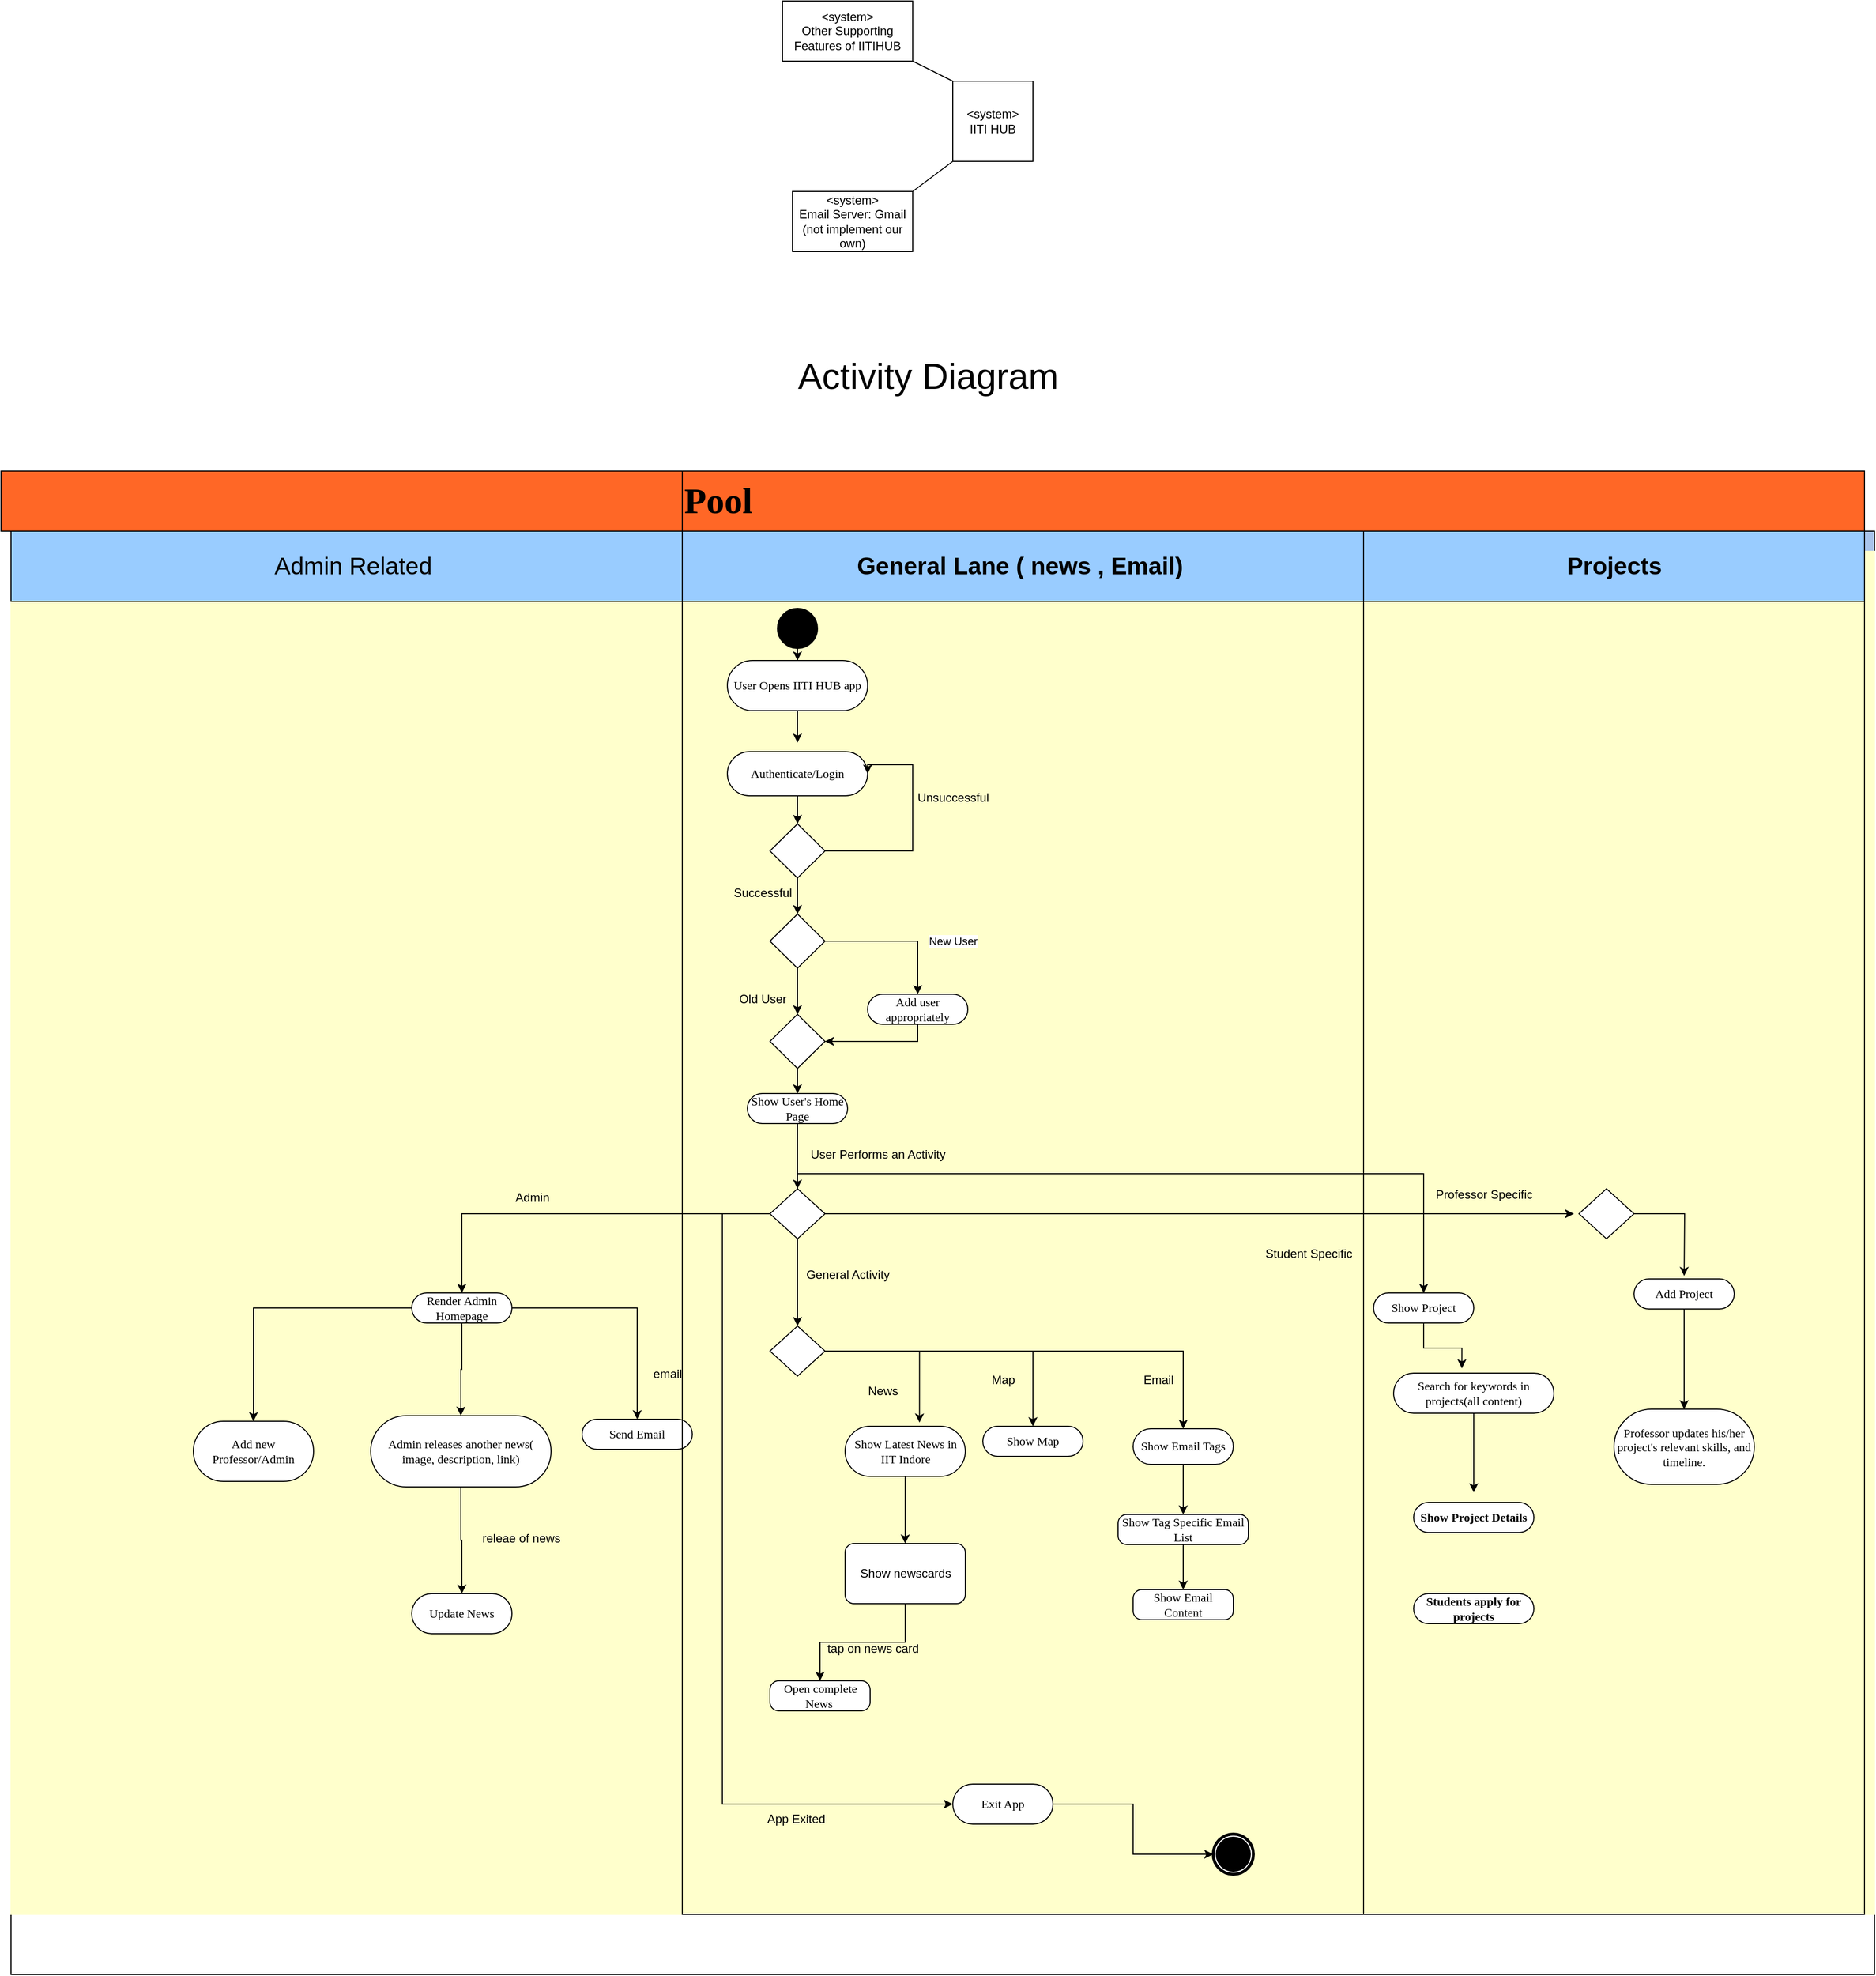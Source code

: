 <mxfile version="21.2.1" type="github">
  <diagram name="Page-1" id="0783ab3e-0a74-02c8-0abd-f7b4e66b4bec">
    <mxGraphModel dx="5510" dy="3120" grid="1" gridSize="10" guides="1" tooltips="1" connect="1" arrows="1" fold="1" page="1" pageScale="1" pageWidth="850" pageHeight="1100" background="none" math="0" shadow="0">
      <root>
        <mxCell id="0" />
        <mxCell id="1" parent="0" />
        <mxCell id="OMoWTiOt0C33IlhXWpdB-68" value="Admin Related" style="swimlane;html=1;startSize=40;fillColor=#A9C4EB;" parent="1" vertex="1">
          <mxGeometry x="-590" y="-30" width="1860" height="1440" as="geometry" />
        </mxCell>
        <mxCell id="_JjCswE3nax4ZnQs1jWd-2" value="" style="rounded=0;whiteSpace=wrap;html=1;strokeColor=#FFFFCC;fillColor=#FFFFCC;" vertex="1" parent="OMoWTiOt0C33IlhXWpdB-68">
          <mxGeometry y="20" width="1860" height="1360" as="geometry" />
        </mxCell>
        <mxCell id="OMoWTiOt0C33IlhXWpdB-113" style="edgeStyle=orthogonalEdgeStyle;rounded=0;orthogonalLoop=1;jettySize=auto;html=1;entryX=0.5;entryY=0;entryDx=0;entryDy=0;" parent="OMoWTiOt0C33IlhXWpdB-68" source="DP1_wo8riHDdqW7WoeD3-12" target="OMoWTiOt0C33IlhXWpdB-112" edge="1">
          <mxGeometry relative="1" as="geometry" />
        </mxCell>
        <mxCell id="OMoWTiOt0C33IlhXWpdB-344" style="edgeStyle=orthogonalEdgeStyle;rounded=0;orthogonalLoop=1;jettySize=auto;html=1;entryX=0.5;entryY=0;entryDx=0;entryDy=0;" parent="OMoWTiOt0C33IlhXWpdB-68" source="DP1_wo8riHDdqW7WoeD3-12" target="OMoWTiOt0C33IlhXWpdB-87" edge="1">
          <mxGeometry relative="1" as="geometry" />
        </mxCell>
        <mxCell id="OMoWTiOt0C33IlhXWpdB-345" style="edgeStyle=orthogonalEdgeStyle;rounded=0;orthogonalLoop=1;jettySize=auto;html=1;entryX=0.5;entryY=0;entryDx=0;entryDy=0;" parent="OMoWTiOt0C33IlhXWpdB-68" source="DP1_wo8riHDdqW7WoeD3-12" target="1c1d494c118603dd-7" edge="1">
          <mxGeometry relative="1" as="geometry" />
        </mxCell>
        <mxCell id="DP1_wo8riHDdqW7WoeD3-12" value="Render Admin Homepage" style="rounded=1;whiteSpace=wrap;html=1;shadow=0;comic=0;labelBackgroundColor=none;strokeWidth=1;fontFamily=Verdana;fontSize=12;align=center;arcSize=50;" parent="OMoWTiOt0C33IlhXWpdB-68" vertex="1">
          <mxGeometry x="400" y="760" width="100" height="30" as="geometry" />
        </mxCell>
        <mxCell id="OMoWTiOt0C33IlhXWpdB-38" value="Admin&lt;br&gt;" style="text;html=1;align=center;verticalAlign=middle;resizable=0;points=[];autosize=1;strokeColor=none;fillColor=none;" parent="OMoWTiOt0C33IlhXWpdB-68" vertex="1">
          <mxGeometry x="490" y="650" width="60" height="30" as="geometry" />
        </mxCell>
        <mxCell id="OMoWTiOt0C33IlhXWpdB-347" style="edgeStyle=orthogonalEdgeStyle;rounded=0;orthogonalLoop=1;jettySize=auto;html=1;entryX=0.5;entryY=0;entryDx=0;entryDy=0;" parent="OMoWTiOt0C33IlhXWpdB-68" source="1c1d494c118603dd-7" target="OMoWTiOt0C33IlhXWpdB-95" edge="1">
          <mxGeometry relative="1" as="geometry" />
        </mxCell>
        <mxCell id="1c1d494c118603dd-7" value="Admin releases another news( image, description, link)" style="rounded=1;whiteSpace=wrap;html=1;shadow=0;comic=0;labelBackgroundColor=none;strokeWidth=1;fontFamily=Verdana;fontSize=12;align=center;arcSize=50;" parent="OMoWTiOt0C33IlhXWpdB-68" vertex="1">
          <mxGeometry x="359" y="882.5" width="180" height="71" as="geometry" />
        </mxCell>
        <mxCell id="OMoWTiOt0C33IlhXWpdB-87" value="Add new Professor/Admin" style="rounded=1;whiteSpace=wrap;html=1;fontFamily=Verdana;shadow=0;comic=0;labelBackgroundColor=none;strokeWidth=1;arcSize=50;" parent="OMoWTiOt0C33IlhXWpdB-68" vertex="1">
          <mxGeometry x="182" y="888" width="120" height="60" as="geometry" />
        </mxCell>
        <mxCell id="OMoWTiOt0C33IlhXWpdB-111" value="email" style="text;html=1;align=center;verticalAlign=middle;resizable=0;points=[];autosize=1;strokeColor=none;fillColor=none;" parent="OMoWTiOt0C33IlhXWpdB-68" vertex="1">
          <mxGeometry x="630" y="826" width="50" height="30" as="geometry" />
        </mxCell>
        <mxCell id="OMoWTiOt0C33IlhXWpdB-112" value="Send Email" style="rounded=1;whiteSpace=wrap;html=1;shadow=0;comic=0;labelBackgroundColor=none;strokeWidth=1;fontFamily=Verdana;fontSize=12;align=center;arcSize=50;" parent="OMoWTiOt0C33IlhXWpdB-68" vertex="1">
          <mxGeometry x="570" y="886" width="110" height="30" as="geometry" />
        </mxCell>
        <mxCell id="OMoWTiOt0C33IlhXWpdB-95" value="Update News" style="rounded=1;whiteSpace=wrap;html=1;shadow=0;comic=0;labelBackgroundColor=none;strokeWidth=1;fontFamily=Verdana;fontSize=12;align=center;arcSize=50;" parent="OMoWTiOt0C33IlhXWpdB-68" vertex="1">
          <mxGeometry x="400" y="1060" width="100" height="40" as="geometry" />
        </mxCell>
        <mxCell id="OMoWTiOt0C33IlhXWpdB-93" value="releae of news" style="text;html=1;align=center;verticalAlign=middle;resizable=0;points=[];autosize=1;strokeColor=none;fillColor=none;" parent="OMoWTiOt0C33IlhXWpdB-68" vertex="1">
          <mxGeometry x="459" y="990" width="100" height="30" as="geometry" />
        </mxCell>
        <mxCell id="_JjCswE3nax4ZnQs1jWd-3" value="&lt;font style=&quot;font-size: 24px;&quot;&gt;Admin Related&amp;nbsp;&lt;/font&gt;" style="rounded=0;whiteSpace=wrap;html=1;fillColor=#99CCFF;" vertex="1" parent="OMoWTiOt0C33IlhXWpdB-68">
          <mxGeometry width="690" height="70" as="geometry" />
        </mxCell>
        <mxCell id="1c1d494c118603dd-19" value="Exit App" style="rounded=1;whiteSpace=wrap;html=1;shadow=0;comic=0;labelBackgroundColor=none;strokeWidth=1;fontFamily=Verdana;fontSize=12;align=center;arcSize=50;" parent="OMoWTiOt0C33IlhXWpdB-68" vertex="1">
          <mxGeometry x="940" y="1250" width="100" height="40" as="geometry" />
        </mxCell>
        <mxCell id="_JjCswE3nax4ZnQs1jWd-6" value="App Exited&amp;nbsp;" style="text;html=1;align=center;verticalAlign=middle;resizable=0;points=[];autosize=1;strokeColor=none;fillColor=none;" vertex="1" parent="OMoWTiOt0C33IlhXWpdB-68">
          <mxGeometry x="745" y="1270" width="80" height="30" as="geometry" />
        </mxCell>
        <mxCell id="1c1d494c118603dd-1" value="&lt;font style=&quot;font-size: 36px;&quot;&gt;Pool&lt;/font&gt;" style="swimlane;html=1;childLayout=stackLayout;startSize=60;rounded=0;shadow=0;comic=0;labelBackgroundColor=none;strokeWidth=1;fontFamily=Verdana;fontSize=12;align=left;fillColor=#FF6726;" parent="1" vertex="1">
          <mxGeometry x="80" y="-90" width="1180" height="1440" as="geometry" />
        </mxCell>
        <mxCell id="OMoWTiOt0C33IlhXWpdB-260" style="edgeStyle=orthogonalEdgeStyle;rounded=0;orthogonalLoop=1;jettySize=auto;html=1;entryX=0.5;entryY=0;entryDx=0;entryDy=0;" parent="1c1d494c118603dd-1" source="OMoWTiOt0C33IlhXWpdB-7" target="DP1_wo8riHDdqW7WoeD3-17" edge="1">
          <mxGeometry relative="1" as="geometry">
            <mxPoint x="760" y="760" as="targetPoint" />
            <Array as="points">
              <mxPoint x="740" y="701" />
            </Array>
          </mxGeometry>
        </mxCell>
        <mxCell id="1c1d494c118603dd-3" value="&lt;font style=&quot;font-size: 24px;&quot;&gt;General Lane ( news , Email)&amp;nbsp;&lt;/font&gt;" style="swimlane;html=1;startSize=70;fillColor=#99CCFF;" parent="1c1d494c118603dd-1" vertex="1">
          <mxGeometry y="60" width="680" height="1380" as="geometry">
            <mxRectangle y="20" width="40" height="1380" as="alternateBounds" />
          </mxGeometry>
        </mxCell>
        <mxCell id="OMoWTiOt0C33IlhXWpdB-46" style="edgeStyle=orthogonalEdgeStyle;rounded=0;orthogonalLoop=1;jettySize=auto;html=1;entryX=0.5;entryY=0;entryDx=0;entryDy=0;" parent="1c1d494c118603dd-3" source="60571a20871a0731-4" target="60571a20871a0731-8" edge="1">
          <mxGeometry relative="1" as="geometry">
            <mxPoint x="115" y="162" as="sourcePoint" />
            <mxPoint x="115" y="202" as="targetPoint" />
          </mxGeometry>
        </mxCell>
        <mxCell id="60571a20871a0731-4" value="" style="ellipse;whiteSpace=wrap;html=1;rounded=0;shadow=0;comic=0;labelBackgroundColor=none;strokeWidth=1;fillColor=#000000;fontFamily=Verdana;fontSize=12;align=center;" parent="1c1d494c118603dd-3" vertex="1">
          <mxGeometry x="95" y="77" width="40" height="40" as="geometry" />
        </mxCell>
        <mxCell id="OMoWTiOt0C33IlhXWpdB-243" style="edgeStyle=orthogonalEdgeStyle;rounded=0;orthogonalLoop=1;jettySize=auto;html=1;entryX=0.5;entryY=0;entryDx=0;entryDy=0;" parent="1c1d494c118603dd-3" source="OMoWTiOt0C33IlhXWpdB-7" target="OMoWTiOt0C33IlhXWpdB-167" edge="1">
          <mxGeometry relative="1" as="geometry" />
        </mxCell>
        <mxCell id="OMoWTiOt0C33IlhXWpdB-251" style="edgeStyle=orthogonalEdgeStyle;rounded=0;orthogonalLoop=1;jettySize=auto;html=1;" parent="1c1d494c118603dd-3" source="OMoWTiOt0C33IlhXWpdB-7" edge="1">
          <mxGeometry relative="1" as="geometry">
            <mxPoint x="890" y="681" as="targetPoint" />
          </mxGeometry>
        </mxCell>
        <mxCell id="OMoWTiOt0C33IlhXWpdB-7" value="" style="rhombus;whiteSpace=wrap;html=1;" parent="1c1d494c118603dd-3" vertex="1">
          <mxGeometry x="87.5" y="656" width="55" height="50" as="geometry" />
        </mxCell>
        <mxCell id="OMoWTiOt0C33IlhXWpdB-189" style="edgeStyle=orthogonalEdgeStyle;rounded=0;orthogonalLoop=1;jettySize=auto;html=1;entryX=0.5;entryY=0;entryDx=0;entryDy=0;" parent="1c1d494c118603dd-3" source="OMoWTiOt0C33IlhXWpdB-31" target="OMoWTiOt0C33IlhXWpdB-181" edge="1">
          <mxGeometry relative="1" as="geometry" />
        </mxCell>
        <mxCell id="OMoWTiOt0C33IlhXWpdB-31" value="Authenticate/Login" style="rounded=1;whiteSpace=wrap;html=1;shadow=0;comic=0;labelBackgroundColor=none;strokeWidth=1;fontFamily=Verdana;fontSize=12;align=center;arcSize=50;" parent="1c1d494c118603dd-3" vertex="1">
          <mxGeometry x="45" y="220" width="140" height="44" as="geometry" />
        </mxCell>
        <mxCell id="OMoWTiOt0C33IlhXWpdB-132" style="edgeStyle=orthogonalEdgeStyle;rounded=0;orthogonalLoop=1;jettySize=auto;html=1;exitX=0.5;exitY=1;exitDx=0;exitDy=0;" parent="1c1d494c118603dd-3" source="60571a20871a0731-8" edge="1">
          <mxGeometry relative="1" as="geometry">
            <mxPoint x="115" y="217" as="sourcePoint" />
            <mxPoint x="115" y="211" as="targetPoint" />
          </mxGeometry>
        </mxCell>
        <mxCell id="60571a20871a0731-8" value="User Opens IITI HUB app" style="rounded=1;whiteSpace=wrap;html=1;shadow=0;comic=0;labelBackgroundColor=none;strokeWidth=1;fontFamily=Verdana;fontSize=12;align=center;arcSize=50;" parent="1c1d494c118603dd-3" vertex="1">
          <mxGeometry x="45" y="129" width="140" height="50" as="geometry" />
        </mxCell>
        <mxCell id="DP1_wo8riHDdqW7WoeD3-19" value="Show Map" style="rounded=1;whiteSpace=wrap;html=1;shadow=0;comic=0;labelBackgroundColor=none;strokeWidth=1;fontFamily=Verdana;fontSize=12;align=center;arcSize=50;" parent="1c1d494c118603dd-3" vertex="1">
          <mxGeometry x="300" y="893" width="100" height="30" as="geometry" />
        </mxCell>
        <mxCell id="DP1_wo8riHDdqW7WoeD3-18" value="Show Latest News in IIT Indore" style="rounded=1;whiteSpace=wrap;html=1;shadow=0;comic=0;labelBackgroundColor=none;strokeWidth=1;fontFamily=Verdana;fontSize=12;align=center;arcSize=50;" parent="1c1d494c118603dd-3" vertex="1">
          <mxGeometry x="162.5" y="893" width="120" height="50" as="geometry" />
        </mxCell>
        <mxCell id="OMoWTiOt0C33IlhXWpdB-65" value="Open complete News&amp;nbsp;" style="rounded=1;whiteSpace=wrap;html=1;shadow=0;comic=0;labelBackgroundColor=none;strokeWidth=1;fontFamily=Verdana;fontSize=12;align=center;arcSize=29;" parent="1c1d494c118603dd-3" vertex="1">
          <mxGeometry x="87.5" y="1147" width="100" height="30" as="geometry" />
        </mxCell>
        <mxCell id="OMoWTiOt0C33IlhXWpdB-37" value="Student Specific" style="text;html=1;align=center;verticalAlign=middle;resizable=0;points=[];autosize=1;strokeColor=none;fillColor=none;" parent="1c1d494c118603dd-3" vertex="1">
          <mxGeometry x="570" y="706" width="110" height="30" as="geometry" />
        </mxCell>
        <mxCell id="OMoWTiOt0C33IlhXWpdB-137" value="News" style="text;html=1;align=center;verticalAlign=middle;resizable=0;points=[];autosize=1;strokeColor=none;fillColor=none;" parent="1c1d494c118603dd-3" vertex="1">
          <mxGeometry x="175" y="843" width="50" height="30" as="geometry" />
        </mxCell>
        <mxCell id="OMoWTiOt0C33IlhXWpdB-177" style="edgeStyle=orthogonalEdgeStyle;rounded=0;orthogonalLoop=1;jettySize=auto;html=1;entryX=0.5;entryY=0;entryDx=0;entryDy=0;" parent="1c1d494c118603dd-3" source="OMoWTiOt0C33IlhXWpdB-158" target="OMoWTiOt0C33IlhXWpdB-170" edge="1">
          <mxGeometry relative="1" as="geometry" />
        </mxCell>
        <mxCell id="OMoWTiOt0C33IlhXWpdB-158" value="Show Email Tags" style="rounded=1;whiteSpace=wrap;html=1;shadow=0;comic=0;labelBackgroundColor=none;strokeWidth=1;fontFamily=Verdana;fontSize=12;align=center;arcSize=50;" parent="1c1d494c118603dd-3" vertex="1">
          <mxGeometry x="450" y="895.5" width="100" height="35.5" as="geometry" />
        </mxCell>
        <mxCell id="OMoWTiOt0C33IlhXWpdB-159" value="Email" style="text;html=1;align=center;verticalAlign=middle;resizable=0;points=[];autosize=1;strokeColor=none;fillColor=none;" parent="1c1d494c118603dd-3" vertex="1">
          <mxGeometry x="450" y="832" width="50" height="30" as="geometry" />
        </mxCell>
        <mxCell id="OMoWTiOt0C33IlhXWpdB-163" value="User Performs an Activity" style="text;html=1;align=center;verticalAlign=middle;resizable=0;points=[];autosize=1;strokeColor=none;fillColor=none;" parent="1c1d494c118603dd-3" vertex="1">
          <mxGeometry x="115" y="607" width="160" height="30" as="geometry" />
        </mxCell>
        <mxCell id="OMoWTiOt0C33IlhXWpdB-164" value="General Activity" style="text;html=1;align=center;verticalAlign=middle;resizable=0;points=[];autosize=1;strokeColor=none;fillColor=none;" parent="1c1d494c118603dd-3" vertex="1">
          <mxGeometry x="110" y="727" width="110" height="30" as="geometry" />
        </mxCell>
        <mxCell id="OMoWTiOt0C33IlhXWpdB-244" style="edgeStyle=orthogonalEdgeStyle;rounded=0;orthogonalLoop=1;jettySize=auto;html=1;entryX=0.5;entryY=0;entryDx=0;entryDy=0;" parent="1c1d494c118603dd-3" source="OMoWTiOt0C33IlhXWpdB-167" target="DP1_wo8riHDdqW7WoeD3-19" edge="1">
          <mxGeometry relative="1" as="geometry" />
        </mxCell>
        <mxCell id="OMoWTiOt0C33IlhXWpdB-245" style="edgeStyle=orthogonalEdgeStyle;rounded=0;orthogonalLoop=1;jettySize=auto;html=1;entryX=0.619;entryY=-0.074;entryDx=0;entryDy=0;entryPerimeter=0;" parent="1c1d494c118603dd-3" source="OMoWTiOt0C33IlhXWpdB-167" target="DP1_wo8riHDdqW7WoeD3-18" edge="1">
          <mxGeometry relative="1" as="geometry" />
        </mxCell>
        <mxCell id="OMoWTiOt0C33IlhXWpdB-247" style="edgeStyle=orthogonalEdgeStyle;rounded=0;orthogonalLoop=1;jettySize=auto;html=1;entryX=0.5;entryY=0;entryDx=0;entryDy=0;" parent="1c1d494c118603dd-3" source="OMoWTiOt0C33IlhXWpdB-167" target="OMoWTiOt0C33IlhXWpdB-158" edge="1">
          <mxGeometry relative="1" as="geometry" />
        </mxCell>
        <mxCell id="OMoWTiOt0C33IlhXWpdB-167" value="" style="rhombus;whiteSpace=wrap;html=1;" parent="1c1d494c118603dd-3" vertex="1">
          <mxGeometry x="87.5" y="793" width="55" height="50" as="geometry" />
        </mxCell>
        <mxCell id="OMoWTiOt0C33IlhXWpdB-240" style="edgeStyle=orthogonalEdgeStyle;rounded=0;orthogonalLoop=1;jettySize=auto;html=1;entryX=0.5;entryY=0;entryDx=0;entryDy=0;" parent="1c1d494c118603dd-3" source="OMoWTiOt0C33IlhXWpdB-170" target="OMoWTiOt0C33IlhXWpdB-172" edge="1">
          <mxGeometry relative="1" as="geometry" />
        </mxCell>
        <mxCell id="OMoWTiOt0C33IlhXWpdB-170" value="Show Tag Specific Email List" style="rounded=1;whiteSpace=wrap;html=1;shadow=0;comic=0;labelBackgroundColor=none;strokeWidth=1;fontFamily=Verdana;fontSize=12;align=center;arcSize=29;" parent="1c1d494c118603dd-3" vertex="1">
          <mxGeometry x="435" y="981" width="130" height="30" as="geometry" />
        </mxCell>
        <mxCell id="OMoWTiOt0C33IlhXWpdB-172" value="Show Email Content" style="rounded=1;whiteSpace=wrap;html=1;shadow=0;comic=0;labelBackgroundColor=none;strokeWidth=1;fontFamily=Verdana;fontSize=12;align=center;arcSize=29;" parent="1c1d494c118603dd-3" vertex="1">
          <mxGeometry x="450" y="1056" width="100" height="30" as="geometry" />
        </mxCell>
        <mxCell id="OMoWTiOt0C33IlhXWpdB-190" style="edgeStyle=orthogonalEdgeStyle;rounded=0;orthogonalLoop=1;jettySize=auto;html=1;entryX=1;entryY=0.5;entryDx=0;entryDy=0;" parent="1c1d494c118603dd-3" source="OMoWTiOt0C33IlhXWpdB-181" target="OMoWTiOt0C33IlhXWpdB-31" edge="1">
          <mxGeometry relative="1" as="geometry">
            <Array as="points">
              <mxPoint x="230" y="319" />
              <mxPoint x="230" y="233" />
            </Array>
          </mxGeometry>
        </mxCell>
        <mxCell id="OMoWTiOt0C33IlhXWpdB-228" style="edgeStyle=orthogonalEdgeStyle;rounded=0;orthogonalLoop=1;jettySize=auto;html=1;entryX=0.5;entryY=0;entryDx=0;entryDy=0;" parent="1c1d494c118603dd-3" source="OMoWTiOt0C33IlhXWpdB-181" target="OMoWTiOt0C33IlhXWpdB-210" edge="1">
          <mxGeometry relative="1" as="geometry" />
        </mxCell>
        <mxCell id="OMoWTiOt0C33IlhXWpdB-181" value="" style="rhombus;whiteSpace=wrap;html=1;" parent="1c1d494c118603dd-3" vertex="1">
          <mxGeometry x="87.5" y="292" width="55" height="54" as="geometry" />
        </mxCell>
        <mxCell id="OMoWTiOt0C33IlhXWpdB-183" value="Unsuccessful" style="text;html=1;align=center;verticalAlign=middle;resizable=0;points=[];autosize=1;strokeColor=none;fillColor=none;" parent="1c1d494c118603dd-3" vertex="1">
          <mxGeometry x="225" y="251" width="90" height="30" as="geometry" />
        </mxCell>
        <mxCell id="OMoWTiOt0C33IlhXWpdB-184" value="Successful" style="text;html=1;align=center;verticalAlign=middle;resizable=0;points=[];autosize=1;strokeColor=none;fillColor=none;" parent="1c1d494c118603dd-3" vertex="1">
          <mxGeometry x="40" y="346" width="80" height="30" as="geometry" />
        </mxCell>
        <mxCell id="OMoWTiOt0C33IlhXWpdB-195" style="edgeStyle=orthogonalEdgeStyle;rounded=0;orthogonalLoop=1;jettySize=auto;html=1;entryX=0.5;entryY=0;entryDx=0;entryDy=0;" parent="1c1d494c118603dd-3" source="OMoWTiOt0C33IlhXWpdB-191" target="OMoWTiOt0C33IlhXWpdB-7" edge="1">
          <mxGeometry relative="1" as="geometry" />
        </mxCell>
        <mxCell id="OMoWTiOt0C33IlhXWpdB-191" value="Show User&#39;s Home Page" style="rounded=1;whiteSpace=wrap;html=1;shadow=0;comic=0;labelBackgroundColor=none;strokeWidth=1;fontFamily=Verdana;fontSize=12;align=center;arcSize=50;" parent="1c1d494c118603dd-3" vertex="1">
          <mxGeometry x="65" y="561" width="100" height="30" as="geometry" />
        </mxCell>
        <mxCell id="OMoWTiOt0C33IlhXWpdB-225" style="edgeStyle=orthogonalEdgeStyle;rounded=0;orthogonalLoop=1;jettySize=auto;html=1;entryX=0.5;entryY=0;entryDx=0;entryDy=0;" parent="1c1d494c118603dd-3" source="OMoWTiOt0C33IlhXWpdB-210" target="OMoWTiOt0C33IlhXWpdB-219" edge="1">
          <mxGeometry relative="1" as="geometry" />
        </mxCell>
        <mxCell id="OMoWTiOt0C33IlhXWpdB-210" value="" style="rhombus;whiteSpace=wrap;html=1;" parent="1c1d494c118603dd-3" vertex="1">
          <mxGeometry x="87.5" y="382" width="55" height="54" as="geometry" />
        </mxCell>
        <mxCell id="OMoWTiOt0C33IlhXWpdB-224" style="edgeStyle=orthogonalEdgeStyle;rounded=0;orthogonalLoop=1;jettySize=auto;html=1;entryX=1;entryY=0.5;entryDx=0;entryDy=0;" parent="1c1d494c118603dd-3" source="OMoWTiOt0C33IlhXWpdB-216" target="OMoWTiOt0C33IlhXWpdB-219" edge="1">
          <mxGeometry relative="1" as="geometry">
            <Array as="points">
              <mxPoint x="235" y="509" />
            </Array>
          </mxGeometry>
        </mxCell>
        <mxCell id="OMoWTiOt0C33IlhXWpdB-216" value="Add user appropriately" style="rounded=1;whiteSpace=wrap;html=1;shadow=0;comic=0;labelBackgroundColor=none;strokeWidth=1;fontFamily=Verdana;fontSize=12;align=center;arcSize=50;" parent="1c1d494c118603dd-3" vertex="1">
          <mxGeometry x="185" y="462" width="100" height="30" as="geometry" />
        </mxCell>
        <mxCell id="OMoWTiOt0C33IlhXWpdB-226" style="edgeStyle=orthogonalEdgeStyle;rounded=0;orthogonalLoop=1;jettySize=auto;html=1;entryX=0.5;entryY=0;entryDx=0;entryDy=0;" parent="1c1d494c118603dd-3" source="OMoWTiOt0C33IlhXWpdB-219" target="OMoWTiOt0C33IlhXWpdB-191" edge="1">
          <mxGeometry relative="1" as="geometry" />
        </mxCell>
        <mxCell id="OMoWTiOt0C33IlhXWpdB-219" value="" style="rhombus;whiteSpace=wrap;html=1;" parent="1c1d494c118603dd-3" vertex="1">
          <mxGeometry x="87.5" y="482" width="55" height="54" as="geometry" />
        </mxCell>
        <mxCell id="OMoWTiOt0C33IlhXWpdB-221" style="edgeStyle=orthogonalEdgeStyle;rounded=0;orthogonalLoop=1;jettySize=auto;html=1;entryX=0.5;entryY=0;entryDx=0;entryDy=0;" parent="1c1d494c118603dd-3" source="OMoWTiOt0C33IlhXWpdB-210" target="OMoWTiOt0C33IlhXWpdB-216" edge="1">
          <mxGeometry relative="1" as="geometry" />
        </mxCell>
        <mxCell id="OMoWTiOt0C33IlhXWpdB-222" value="New User" style="edgeLabel;html=1;align=center;verticalAlign=middle;resizable=0;points=[];" parent="OMoWTiOt0C33IlhXWpdB-221" vertex="1" connectable="0">
          <mxGeometry x="0.309" y="2" relative="1" as="geometry">
            <mxPoint x="33" y="-3" as="offset" />
          </mxGeometry>
        </mxCell>
        <mxCell id="OMoWTiOt0C33IlhXWpdB-227" value="Old User" style="text;html=1;align=center;verticalAlign=middle;resizable=0;points=[];autosize=1;strokeColor=none;fillColor=none;" parent="1c1d494c118603dd-3" vertex="1">
          <mxGeometry x="45" y="452" width="70" height="30" as="geometry" />
        </mxCell>
        <mxCell id="OMoWTiOt0C33IlhXWpdB-232" value="tap on news card" style="text;html=1;align=center;verticalAlign=middle;resizable=0;points=[];autosize=1;strokeColor=none;fillColor=none;" parent="1c1d494c118603dd-3" vertex="1">
          <mxGeometry x="135" y="1100" width="110" height="30" as="geometry" />
        </mxCell>
        <mxCell id="OMoWTiOt0C33IlhXWpdB-238" style="edgeStyle=orthogonalEdgeStyle;rounded=0;orthogonalLoop=1;jettySize=auto;html=1;entryX=0.5;entryY=0;entryDx=0;entryDy=0;exitX=0.5;exitY=1;exitDx=0;exitDy=0;" parent="1c1d494c118603dd-3" source="k4vHF-n8ffyIY5sTC1_Y-3" target="OMoWTiOt0C33IlhXWpdB-65" edge="1">
          <mxGeometry relative="1" as="geometry">
            <mxPoint x="240" y="1090" as="sourcePoint" />
          </mxGeometry>
        </mxCell>
        <mxCell id="OMoWTiOt0C33IlhXWpdB-248" value="Map" style="text;html=1;align=center;verticalAlign=middle;resizable=0;points=[];autosize=1;strokeColor=none;fillColor=none;" parent="1c1d494c118603dd-3" vertex="1">
          <mxGeometry x="295" y="832" width="50" height="30" as="geometry" />
        </mxCell>
        <mxCell id="60571a20871a0731-5" value="" style="shape=mxgraph.bpmn.shape;html=1;verticalLabelPosition=bottom;labelBackgroundColor=#ffffff;verticalAlign=top;perimeter=ellipsePerimeter;outline=end;symbol=terminate;rounded=0;shadow=0;comic=0;strokeWidth=1;fontFamily=Verdana;fontSize=12;align=center;" parent="1c1d494c118603dd-3" vertex="1">
          <mxGeometry x="530" y="1300" width="40" height="40" as="geometry" />
        </mxCell>
        <mxCell id="k4vHF-n8ffyIY5sTC1_Y-3" value="Show newscards" style="rounded=1;whiteSpace=wrap;html=1;" parent="1c1d494c118603dd-3" vertex="1">
          <mxGeometry x="162.5" y="1010" width="120" height="60" as="geometry" />
        </mxCell>
        <mxCell id="k4vHF-n8ffyIY5sTC1_Y-2" style="edgeStyle=orthogonalEdgeStyle;rounded=0;orthogonalLoop=1;jettySize=auto;html=1;exitX=0.5;exitY=1;exitDx=0;exitDy=0;entryX=0.5;entryY=0;entryDx=0;entryDy=0;" parent="1c1d494c118603dd-3" source="DP1_wo8riHDdqW7WoeD3-18" target="k4vHF-n8ffyIY5sTC1_Y-3" edge="1">
          <mxGeometry relative="1" as="geometry">
            <mxPoint x="222" y="990" as="targetPoint" />
          </mxGeometry>
        </mxCell>
        <mxCell id="1c1d494c118603dd-4" value="&lt;font style=&quot;font-size: 24px;&quot;&gt;Projects&lt;/font&gt;" style="swimlane;html=1;startSize=70;fillColor=#99CCFF;" parent="1c1d494c118603dd-1" vertex="1">
          <mxGeometry x="680" y="60" width="500" height="1380" as="geometry" />
        </mxCell>
        <mxCell id="OMoWTiOt0C33IlhXWpdB-261" style="edgeStyle=orthogonalEdgeStyle;rounded=0;orthogonalLoop=1;jettySize=auto;html=1;entryX=0.426;entryY=-0.119;entryDx=0;entryDy=0;entryPerimeter=0;" parent="1c1d494c118603dd-4" source="DP1_wo8riHDdqW7WoeD3-17" target="1c1d494c118603dd-5" edge="1">
          <mxGeometry relative="1" as="geometry" />
        </mxCell>
        <mxCell id="DP1_wo8riHDdqW7WoeD3-17" value="Show Project" style="rounded=1;whiteSpace=wrap;html=1;shadow=0;comic=0;labelBackgroundColor=none;strokeWidth=1;fontFamily=Verdana;fontSize=12;align=center;arcSize=50;" parent="1c1d494c118603dd-4" vertex="1">
          <mxGeometry x="10" y="760" width="100" height="30" as="geometry" />
        </mxCell>
        <mxCell id="OMoWTiOt0C33IlhXWpdB-253" style="edgeStyle=orthogonalEdgeStyle;rounded=0;orthogonalLoop=1;jettySize=auto;html=1;" parent="1c1d494c118603dd-4" source="1c1d494c118603dd-5" edge="1">
          <mxGeometry relative="1" as="geometry">
            <mxPoint x="110" y="959" as="targetPoint" />
          </mxGeometry>
        </mxCell>
        <mxCell id="1c1d494c118603dd-5" value="Search for keywords in projects(all content)" style="rounded=1;whiteSpace=wrap;html=1;shadow=0;comic=0;labelBackgroundColor=none;strokeWidth=1;fontFamily=Verdana;fontSize=12;align=center;arcSize=50;" parent="1c1d494c118603dd-4" vertex="1">
          <mxGeometry x="30" y="840" width="160" height="40" as="geometry" />
        </mxCell>
        <mxCell id="OMoWTiOt0C33IlhXWpdB-118" value="" style="edgeStyle=orthogonalEdgeStyle;rounded=0;orthogonalLoop=1;jettySize=auto;html=1;" parent="1c1d494c118603dd-4" source="OMoWTiOt0C33IlhXWpdB-100" target="OMoWTiOt0C33IlhXWpdB-117" edge="1">
          <mxGeometry relative="1" as="geometry" />
        </mxCell>
        <mxCell id="OMoWTiOt0C33IlhXWpdB-100" value="Add Project" style="rounded=1;whiteSpace=wrap;html=1;shadow=0;comic=0;labelBackgroundColor=none;strokeWidth=1;fontFamily=Verdana;fontSize=12;align=center;arcSize=50;" parent="1c1d494c118603dd-4" vertex="1">
          <mxGeometry x="270" y="746" width="100" height="30" as="geometry" />
        </mxCell>
        <mxCell id="OMoWTiOt0C33IlhXWpdB-117" value="Professor updates his/her project&#39;s relevant skills, and timeline." style="whiteSpace=wrap;html=1;fontFamily=Verdana;rounded=1;shadow=0;comic=0;labelBackgroundColor=none;strokeWidth=1;arcSize=50;" parent="1c1d494c118603dd-4" vertex="1">
          <mxGeometry x="250" y="876" width="140" height="75" as="geometry" />
        </mxCell>
        <mxCell id="OMoWTiOt0C33IlhXWpdB-122" value="&lt;b&gt;Students apply for projects&lt;/b&gt;" style="rounded=1;whiteSpace=wrap;html=1;shadow=0;comic=0;labelBackgroundColor=none;strokeWidth=1;fontFamily=Verdana;fontSize=12;align=center;arcSize=50;fillColor=#FFFFFF;" parent="1c1d494c118603dd-4" vertex="1">
          <mxGeometry x="50" y="1060" width="120" height="30" as="geometry" />
        </mxCell>
        <mxCell id="OMoWTiOt0C33IlhXWpdB-206" style="edgeStyle=orthogonalEdgeStyle;rounded=0;orthogonalLoop=1;jettySize=auto;html=1;" parent="1c1d494c118603dd-4" source="OMoWTiOt0C33IlhXWpdB-201" edge="1">
          <mxGeometry relative="1" as="geometry">
            <mxPoint x="320" y="743" as="targetPoint" />
          </mxGeometry>
        </mxCell>
        <mxCell id="OMoWTiOt0C33IlhXWpdB-201" value="" style="rhombus;whiteSpace=wrap;html=1;" parent="1c1d494c118603dd-4" vertex="1">
          <mxGeometry x="215" y="656" width="55" height="50" as="geometry" />
        </mxCell>
        <mxCell id="OMoWTiOt0C33IlhXWpdB-33" value="Professor Specific" style="text;html=1;align=center;verticalAlign=middle;resizable=0;points=[];autosize=1;strokeColor=none;fillColor=none;" parent="1c1d494c118603dd-4" vertex="1">
          <mxGeometry x="60" y="647" width="120" height="30" as="geometry" />
        </mxCell>
        <mxCell id="OMoWTiOt0C33IlhXWpdB-254" value="&lt;b&gt;Show Project Details&lt;/b&gt;" style="rounded=1;whiteSpace=wrap;html=1;shadow=0;comic=0;labelBackgroundColor=none;strokeWidth=1;fontFamily=Verdana;fontSize=12;align=center;arcSize=50;fillColor=#FFFFFF;" parent="1c1d494c118603dd-4" vertex="1">
          <mxGeometry x="50" y="969" width="120" height="30" as="geometry" />
        </mxCell>
        <mxCell id="DP1_wo8riHDdqW7WoeD3-37" value="&amp;lt;system&amp;gt;&lt;br&gt;IITI HUB" style="whiteSpace=wrap;html=1;aspect=fixed;" parent="1" vertex="1">
          <mxGeometry x="350" y="-479" width="80" height="80" as="geometry" />
        </mxCell>
        <mxCell id="DP1_wo8riHDdqW7WoeD3-40" value="&amp;lt;system&amp;gt;&lt;br&gt;Other Supporting Features of IITIHUB" style="rounded=0;whiteSpace=wrap;html=1;" parent="1" vertex="1">
          <mxGeometry x="180" y="-559" width="130" height="60" as="geometry" />
        </mxCell>
        <mxCell id="DP1_wo8riHDdqW7WoeD3-41" value="&amp;lt;system&amp;gt;&lt;br&gt;Email Server: Gmail&lt;br&gt;(not implement our own)" style="rounded=0;whiteSpace=wrap;html=1;" parent="1" vertex="1">
          <mxGeometry x="190" y="-369" width="120" height="60" as="geometry" />
        </mxCell>
        <mxCell id="DP1_wo8riHDdqW7WoeD3-42" value="" style="endArrow=none;html=1;rounded=0;entryX=0;entryY=1;entryDx=0;entryDy=0;exitX=1;exitY=0;exitDx=0;exitDy=0;" parent="1" edge="1" target="DP1_wo8riHDdqW7WoeD3-37" source="DP1_wo8riHDdqW7WoeD3-41">
          <mxGeometry width="50" height="50" relative="1" as="geometry">
            <mxPoint x="305" y="-369" as="sourcePoint" />
            <mxPoint x="355" y="-419" as="targetPoint" />
          </mxGeometry>
        </mxCell>
        <mxCell id="OMoWTiOt0C33IlhXWpdB-270" style="edgeStyle=orthogonalEdgeStyle;rounded=0;orthogonalLoop=1;jettySize=auto;html=1;entryX=0.5;entryY=0;entryDx=0;entryDy=0;" parent="1" source="OMoWTiOt0C33IlhXWpdB-7" target="DP1_wo8riHDdqW7WoeD3-12" edge="1">
          <mxGeometry relative="1" as="geometry" />
        </mxCell>
        <mxCell id="OMoWTiOt0C33IlhXWpdB-341" value="" style="rounded=0;whiteSpace=wrap;html=1;fillColor=#FF6726;" parent="1" vertex="1">
          <mxGeometry x="-600" y="-90" width="680" height="60" as="geometry" />
        </mxCell>
        <mxCell id="_JjCswE3nax4ZnQs1jWd-1" value="" style="endArrow=none;html=1;rounded=0;entryX=0;entryY=0;entryDx=0;entryDy=0;exitX=1;exitY=1;exitDx=0;exitDy=0;" edge="1" parent="1" source="DP1_wo8riHDdqW7WoeD3-40" target="DP1_wo8riHDdqW7WoeD3-37">
          <mxGeometry width="50" height="50" relative="1" as="geometry">
            <mxPoint x="140" y="-449" as="sourcePoint" />
            <mxPoint x="190" y="-499" as="targetPoint" />
          </mxGeometry>
        </mxCell>
        <mxCell id="OMoWTiOt0C33IlhXWpdB-263" style="edgeStyle=orthogonalEdgeStyle;rounded=0;orthogonalLoop=1;jettySize=auto;html=1;entryX=0;entryY=0.5;entryDx=0;entryDy=0;" parent="1" source="1c1d494c118603dd-19" target="60571a20871a0731-5" edge="1">
          <mxGeometry relative="1" as="geometry" />
        </mxCell>
        <mxCell id="_JjCswE3nax4ZnQs1jWd-4" style="edgeStyle=orthogonalEdgeStyle;rounded=0;orthogonalLoop=1;jettySize=auto;html=1;entryX=0;entryY=0.5;entryDx=0;entryDy=0;" edge="1" parent="1" source="OMoWTiOt0C33IlhXWpdB-7" target="1c1d494c118603dd-19">
          <mxGeometry relative="1" as="geometry">
            <Array as="points">
              <mxPoint x="120" y="651" />
              <mxPoint x="120" y="1240" />
            </Array>
          </mxGeometry>
        </mxCell>
        <mxCell id="_JjCswE3nax4ZnQs1jWd-7" value="&lt;font style=&quot;font-size: 36px;&quot;&gt;Activity Diagram&lt;/font&gt;" style="text;html=1;align=center;verticalAlign=middle;resizable=0;points=[];autosize=1;strokeColor=none;fillColor=none;" vertex="1" parent="1">
          <mxGeometry x="185" y="-215" width="280" height="60" as="geometry" />
        </mxCell>
      </root>
    </mxGraphModel>
  </diagram>
</mxfile>
